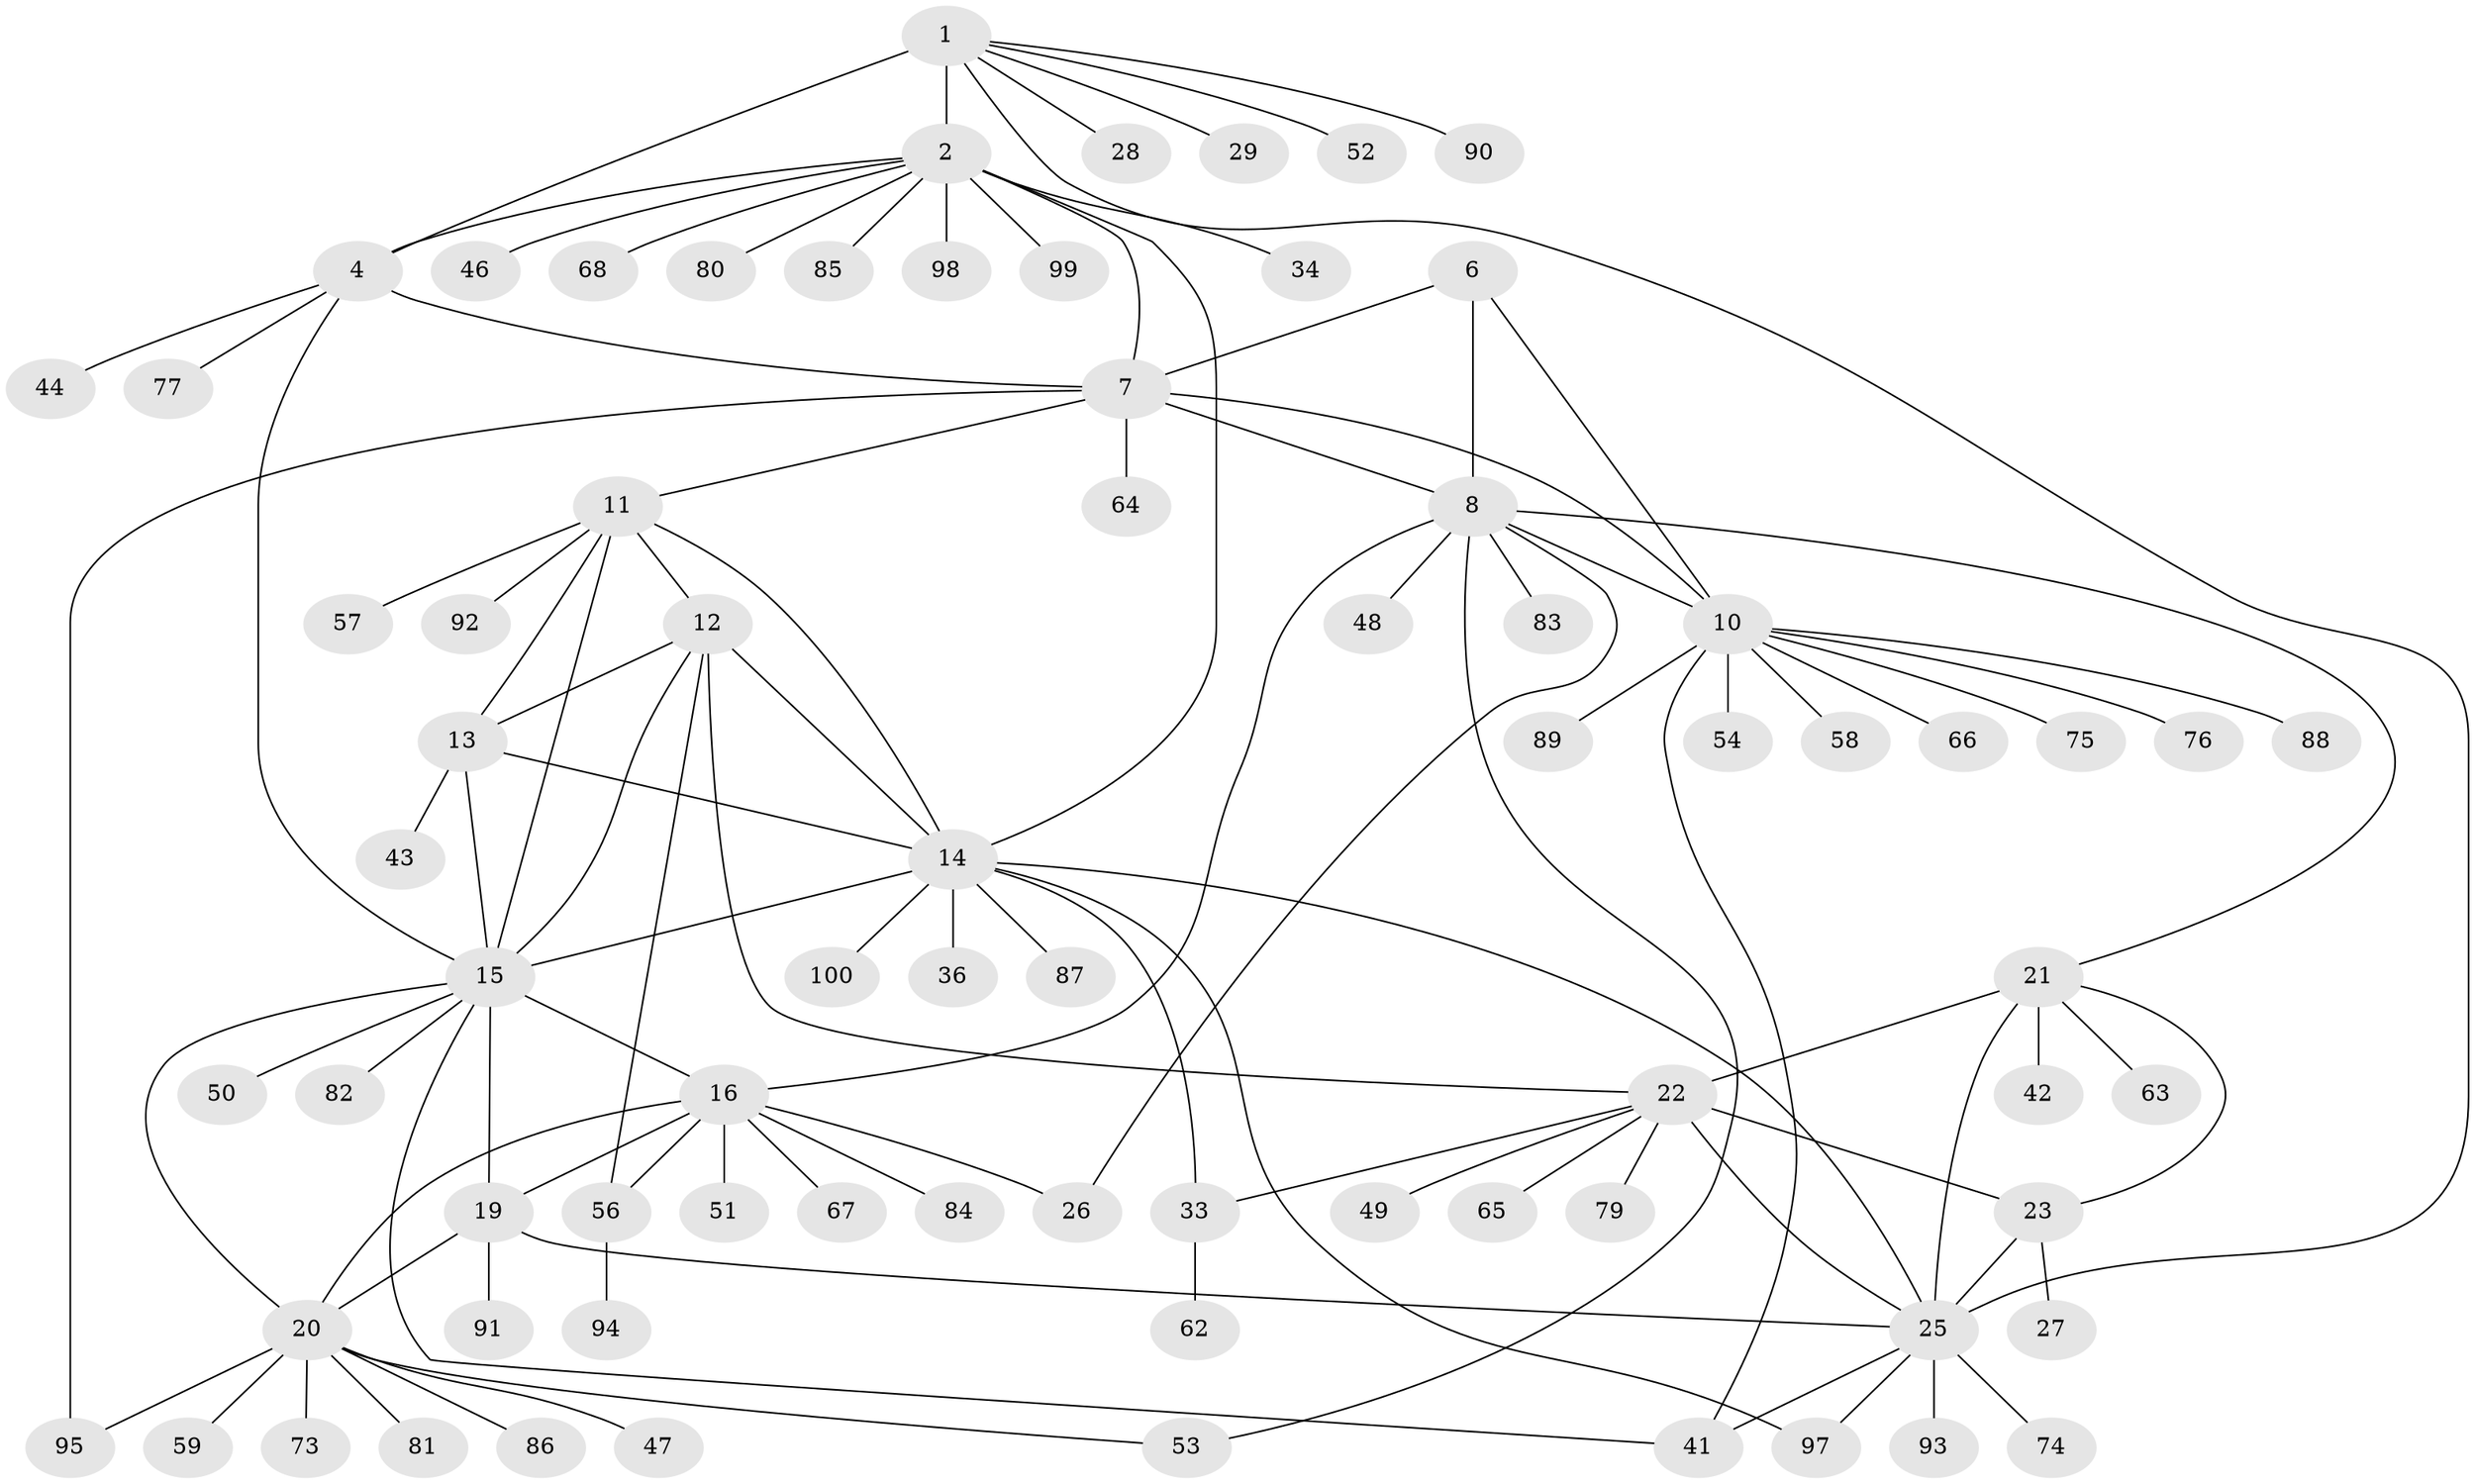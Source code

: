 // Generated by graph-tools (version 1.1) at 2025/52/02/27/25 19:52:18]
// undirected, 76 vertices, 107 edges
graph export_dot {
graph [start="1"]
  node [color=gray90,style=filled];
  1 [super="+5"];
  2 [super="+3"];
  4 [super="+45"];
  6;
  7 [super="+40"];
  8 [super="+9"];
  10 [super="+38"];
  11 [super="+78"];
  12;
  13 [super="+39"];
  14 [super="+37"];
  15 [super="+18"];
  16 [super="+17"];
  19 [super="+96"];
  20 [super="+71"];
  21 [super="+32"];
  22 [super="+24"];
  23 [super="+55"];
  25 [super="+61"];
  26;
  27;
  28 [super="+31"];
  29 [super="+30"];
  33 [super="+69"];
  34 [super="+35"];
  36;
  41 [super="+101"];
  42;
  43;
  44;
  46;
  47;
  48 [super="+60"];
  49;
  50;
  51;
  52;
  53;
  54;
  56 [super="+70"];
  57;
  58;
  59;
  62;
  63;
  64;
  65;
  66 [super="+72"];
  67;
  68;
  73;
  74;
  75;
  76;
  77;
  79;
  80;
  81;
  82;
  83;
  84;
  85;
  86;
  87;
  88;
  89;
  90;
  91;
  92 [super="+102"];
  93;
  94;
  95;
  97;
  98;
  99;
  100;
  1 -- 2 [weight=4];
  1 -- 4 [weight=2];
  1 -- 28;
  1 -- 29;
  1 -- 52;
  1 -- 90;
  1 -- 25;
  2 -- 4 [weight=2];
  2 -- 14;
  2 -- 46;
  2 -- 68;
  2 -- 80;
  2 -- 85;
  2 -- 98;
  2 -- 99;
  2 -- 34;
  2 -- 7;
  4 -- 44;
  4 -- 77;
  4 -- 7;
  4 -- 15;
  6 -- 7;
  6 -- 8 [weight=2];
  6 -- 10;
  7 -- 8 [weight=2];
  7 -- 10;
  7 -- 11;
  7 -- 64;
  7 -- 95;
  8 -- 10 [weight=2];
  8 -- 83;
  8 -- 48;
  8 -- 21;
  8 -- 53;
  8 -- 26;
  8 -- 16;
  10 -- 41;
  10 -- 54;
  10 -- 58;
  10 -- 66;
  10 -- 75;
  10 -- 76;
  10 -- 89;
  10 -- 88;
  11 -- 12;
  11 -- 13;
  11 -- 14;
  11 -- 15;
  11 -- 57;
  11 -- 92;
  12 -- 13;
  12 -- 14;
  12 -- 15;
  12 -- 56;
  12 -- 22;
  13 -- 14;
  13 -- 15;
  13 -- 43;
  14 -- 15;
  14 -- 36;
  14 -- 87;
  14 -- 97;
  14 -- 100;
  14 -- 33;
  14 -- 25;
  15 -- 50;
  15 -- 41;
  15 -- 16 [weight=2];
  15 -- 82;
  15 -- 19;
  15 -- 20;
  16 -- 19 [weight=2];
  16 -- 20 [weight=2];
  16 -- 26;
  16 -- 51;
  16 -- 67;
  16 -- 84;
  16 -- 56;
  19 -- 20;
  19 -- 25;
  19 -- 91;
  20 -- 47;
  20 -- 53;
  20 -- 59;
  20 -- 73;
  20 -- 81;
  20 -- 86;
  20 -- 95;
  21 -- 22 [weight=2];
  21 -- 23;
  21 -- 25;
  21 -- 42;
  21 -- 63;
  22 -- 23 [weight=2];
  22 -- 25 [weight=2];
  22 -- 33;
  22 -- 49;
  22 -- 65;
  22 -- 79;
  23 -- 25;
  23 -- 27;
  25 -- 97;
  25 -- 74;
  25 -- 93;
  25 -- 41;
  33 -- 62;
  56 -- 94;
}

